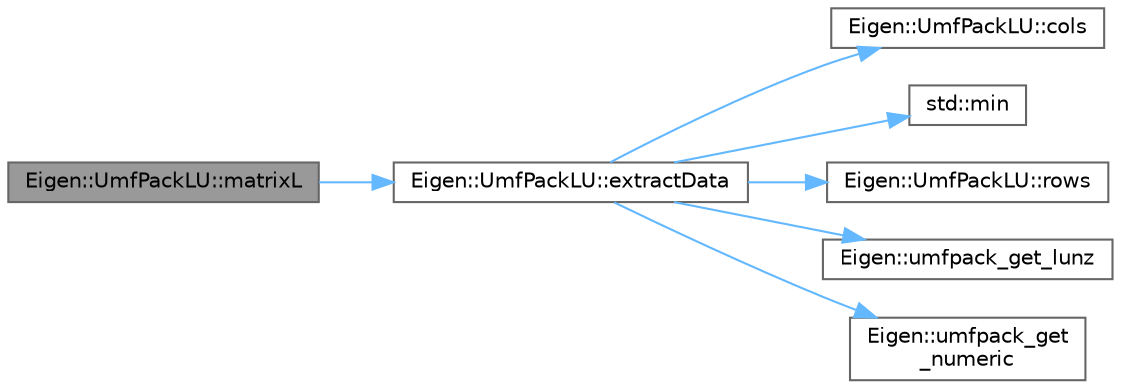 digraph "Eigen::UmfPackLU::matrixL"
{
 // LATEX_PDF_SIZE
  bgcolor="transparent";
  edge [fontname=Helvetica,fontsize=10,labelfontname=Helvetica,labelfontsize=10];
  node [fontname=Helvetica,fontsize=10,shape=box,height=0.2,width=0.4];
  rankdir="LR";
  Node1 [id="Node000001",label="Eigen::UmfPackLU::matrixL",height=0.2,width=0.4,color="gray40", fillcolor="grey60", style="filled", fontcolor="black",tooltip=" "];
  Node1 -> Node2 [id="edge1_Node000001_Node000002",color="steelblue1",style="solid",tooltip=" "];
  Node2 [id="Node000002",label="Eigen::UmfPackLU::extractData",height=0.2,width=0.4,color="grey40", fillcolor="white", style="filled",URL="$class_eigen_1_1_umf_pack_l_u.html#a782dbc0e1ee6cef571e11d6b70c822c1",tooltip=" "];
  Node2 -> Node3 [id="edge2_Node000002_Node000003",color="steelblue1",style="solid",tooltip=" "];
  Node3 [id="Node000003",label="Eigen::UmfPackLU::cols",height=0.2,width=0.4,color="grey40", fillcolor="white", style="filled",URL="$class_eigen_1_1_umf_pack_l_u.html#aad5e5a2b1d2e450d9749ae784c3dfa16",tooltip=" "];
  Node2 -> Node4 [id="edge3_Node000002_Node000004",color="steelblue1",style="solid",tooltip=" "];
  Node4 [id="Node000004",label="std::min",height=0.2,width=0.4,color="grey40", fillcolor="white", style="filled",URL="$namespacestd.html#ac7b9885417769949d76890454b6d072e",tooltip=" "];
  Node2 -> Node5 [id="edge4_Node000002_Node000005",color="steelblue1",style="solid",tooltip=" "];
  Node5 [id="Node000005",label="Eigen::UmfPackLU::rows",height=0.2,width=0.4,color="grey40", fillcolor="white", style="filled",URL="$class_eigen_1_1_umf_pack_l_u.html#a549f558df5de7839dfba74ca9b9a2572",tooltip=" "];
  Node2 -> Node6 [id="edge5_Node000002_Node000006",color="steelblue1",style="solid",tooltip=" "];
  Node6 [id="Node000006",label="Eigen::umfpack_get_lunz",height=0.2,width=0.4,color="grey40", fillcolor="white", style="filled",URL="$namespace_eigen.html#af2916b9529f0938350692d56d527a047",tooltip=" "];
  Node2 -> Node7 [id="edge6_Node000002_Node000007",color="steelblue1",style="solid",tooltip=" "];
  Node7 [id="Node000007",label="Eigen::umfpack_get\l_numeric",height=0.2,width=0.4,color="grey40", fillcolor="white", style="filled",URL="$namespace_eigen.html#a435266948cde73ddd933b5c9aa3948f0",tooltip=" "];
}
